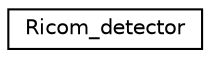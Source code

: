 digraph "Graphical Class Hierarchy"
{
 // LATEX_PDF_SIZE
  edge [fontname="Helvetica",fontsize="10",labelfontname="Helvetica",labelfontsize="10"];
  node [fontname="Helvetica",fontsize="10",shape=record];
  rankdir="LR";
  Node0 [label="Ricom_detector",height=0.2,width=0.4,color="black", fillcolor="white", style="filled",URL="$d6/da7/classRicom__detector.html",tooltip=" "];
}
